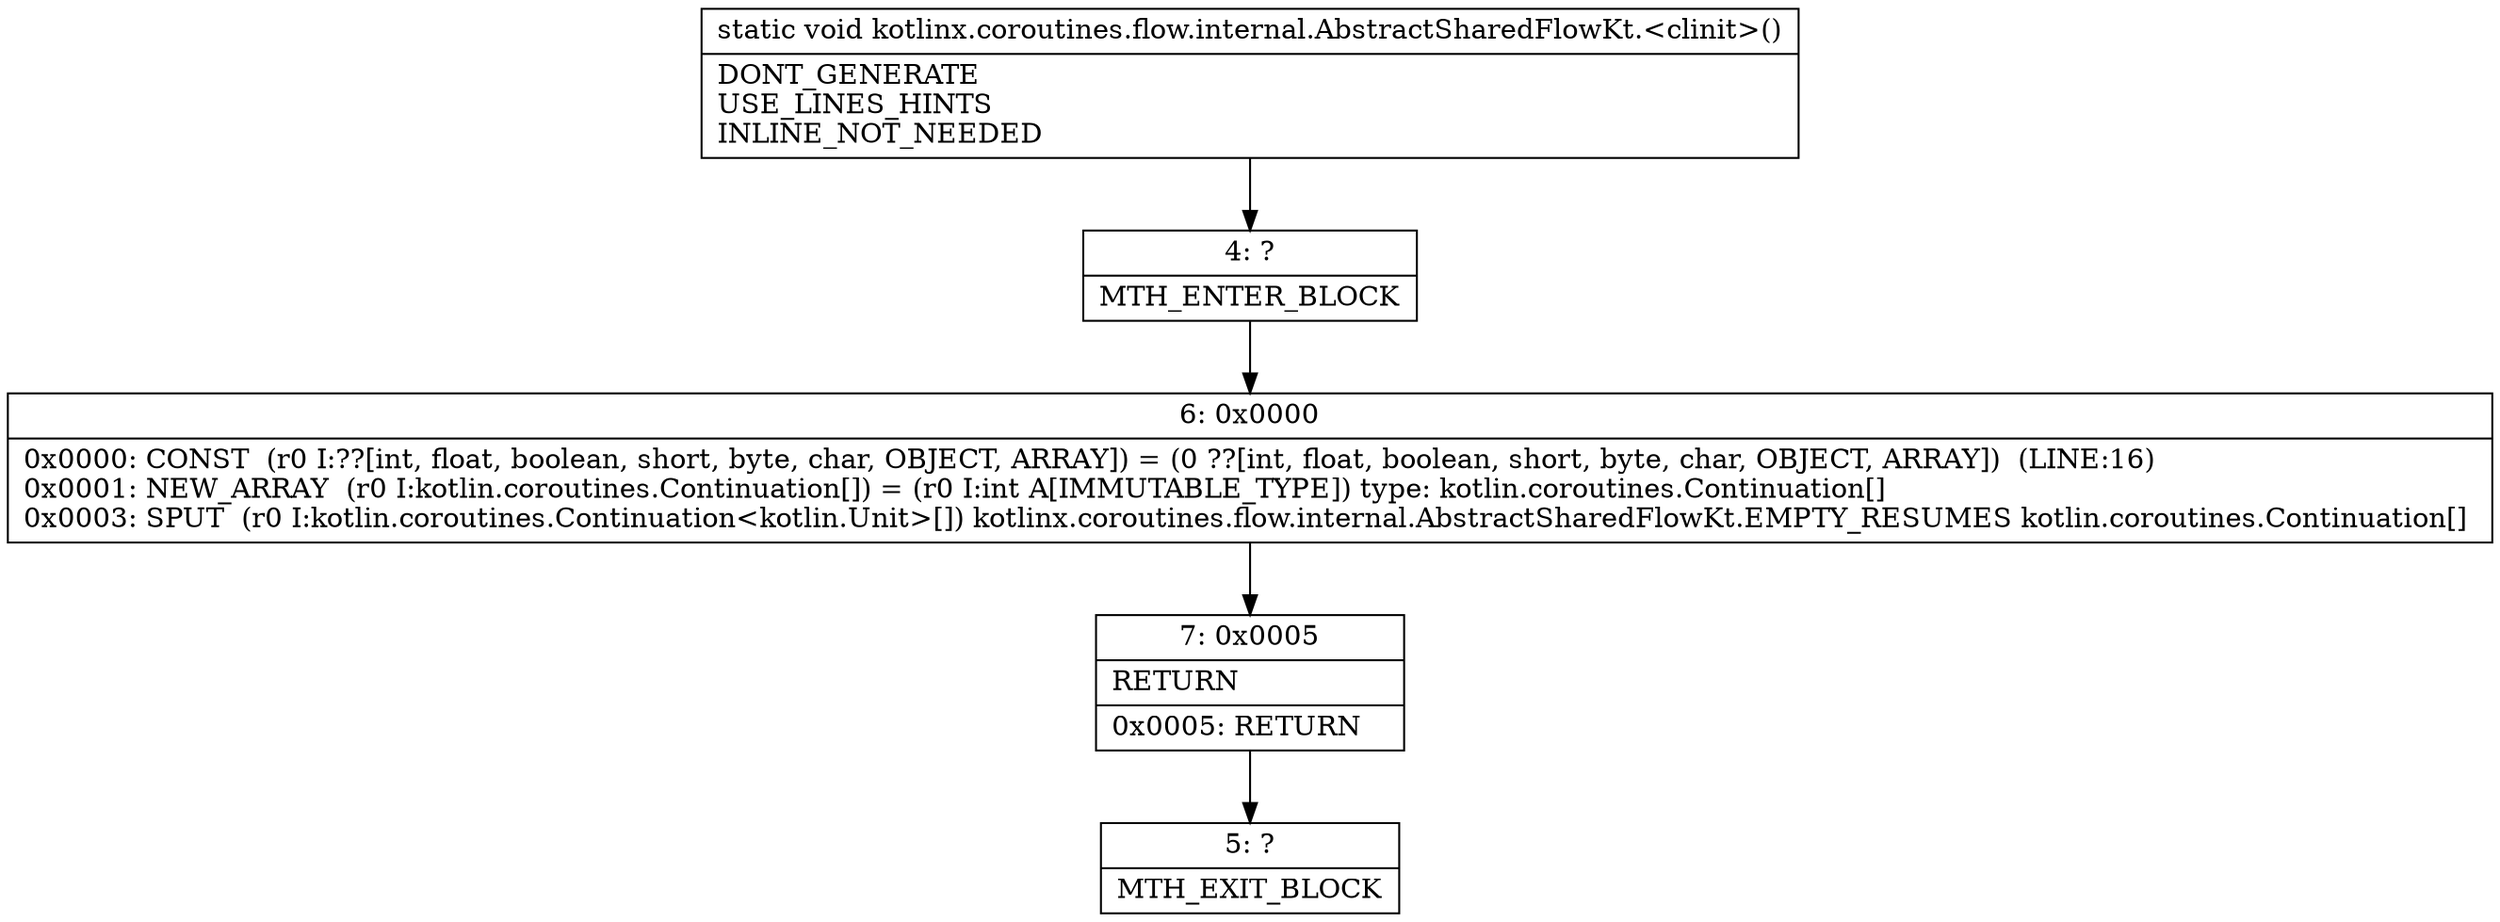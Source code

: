 digraph "CFG forkotlinx.coroutines.flow.internal.AbstractSharedFlowKt.\<clinit\>()V" {
Node_4 [shape=record,label="{4\:\ ?|MTH_ENTER_BLOCK\l}"];
Node_6 [shape=record,label="{6\:\ 0x0000|0x0000: CONST  (r0 I:??[int, float, boolean, short, byte, char, OBJECT, ARRAY]) = (0 ??[int, float, boolean, short, byte, char, OBJECT, ARRAY])  (LINE:16)\l0x0001: NEW_ARRAY  (r0 I:kotlin.coroutines.Continuation[]) = (r0 I:int A[IMMUTABLE_TYPE]) type: kotlin.coroutines.Continuation[] \l0x0003: SPUT  (r0 I:kotlin.coroutines.Continuation\<kotlin.Unit\>[]) kotlinx.coroutines.flow.internal.AbstractSharedFlowKt.EMPTY_RESUMES kotlin.coroutines.Continuation[] \l}"];
Node_7 [shape=record,label="{7\:\ 0x0005|RETURN\l|0x0005: RETURN   \l}"];
Node_5 [shape=record,label="{5\:\ ?|MTH_EXIT_BLOCK\l}"];
MethodNode[shape=record,label="{static void kotlinx.coroutines.flow.internal.AbstractSharedFlowKt.\<clinit\>()  | DONT_GENERATE\lUSE_LINES_HINTS\lINLINE_NOT_NEEDED\l}"];
MethodNode -> Node_4;Node_4 -> Node_6;
Node_6 -> Node_7;
Node_7 -> Node_5;
}

